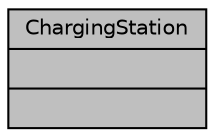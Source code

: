 digraph "ChargingStation"
{
  edge [fontname="Helvetica",fontsize="10",labelfontname="Helvetica",labelfontsize="10"];
  node [fontname="Helvetica",fontsize="10",shape=record];
  Node1 [label="{ChargingStation\n||}",height=0.2,width=0.4,color="black", fillcolor="grey75", style="filled", fontcolor="black"];
}
